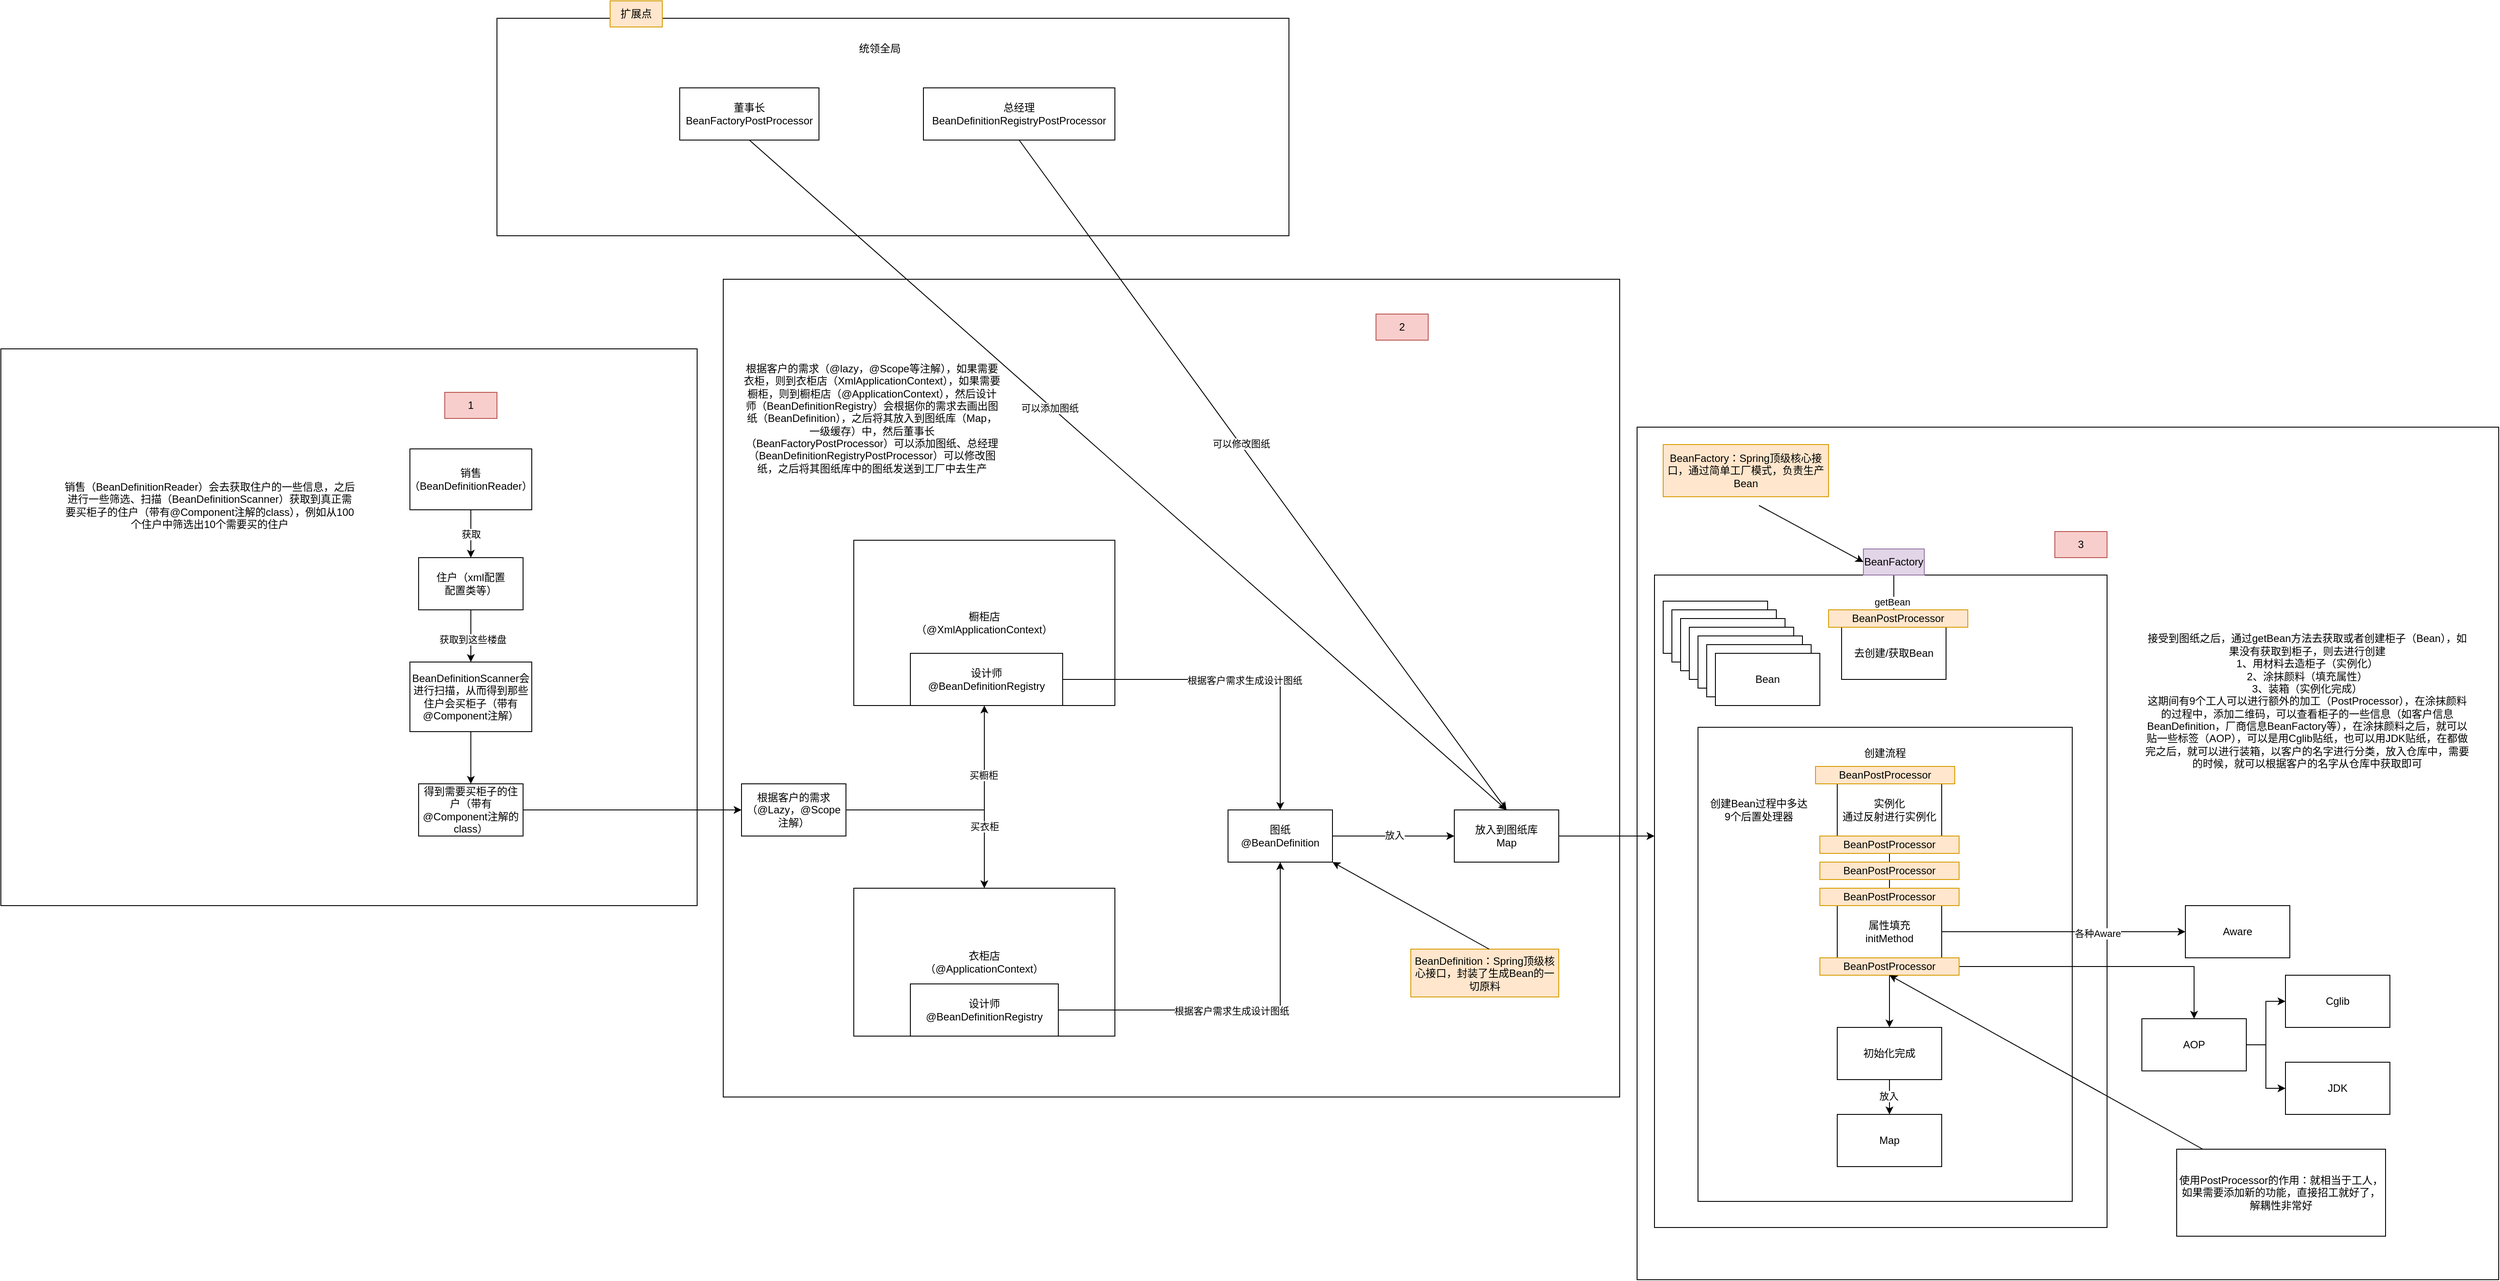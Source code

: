 <mxfile version="15.6.1" type="github">
  <diagram id="xfx5DvELZFT4wy8bLo-e" name="第 1 页">
    <mxGraphModel dx="1426" dy="1963" grid="1" gridSize="10" guides="1" tooltips="1" connect="1" arrows="1" fold="1" page="1" pageScale="1" pageWidth="827" pageHeight="1169" math="0" shadow="0">
      <root>
        <mxCell id="0" />
        <mxCell id="1" parent="0" />
        <mxCell id="1uW27xJzZ47Ek0QODWsl-59" value="" style="rounded=0;whiteSpace=wrap;html=1;" vertex="1" parent="1">
          <mxGeometry x="840" y="-260" width="910" height="250" as="geometry" />
        </mxCell>
        <mxCell id="1uW27xJzZ47Ek0QODWsl-52" value="" style="rounded=0;whiteSpace=wrap;html=1;" vertex="1" parent="1">
          <mxGeometry x="2150" y="210" width="990" height="980" as="geometry" />
        </mxCell>
        <mxCell id="1uW27xJzZ47Ek0QODWsl-15" value="" style="rounded=0;whiteSpace=wrap;html=1;" vertex="1" parent="1">
          <mxGeometry x="1100" y="40" width="1030" height="940" as="geometry" />
        </mxCell>
        <mxCell id="mwWmsGYRI-4Dez6pMQhU-20" value="" style="rounded=0;whiteSpace=wrap;html=1;" parent="1" vertex="1">
          <mxGeometry x="270" y="120" width="800" height="640" as="geometry" />
        </mxCell>
        <mxCell id="mwWmsGYRI-4Dez6pMQhU-5" value="" style="edgeStyle=orthogonalEdgeStyle;rounded=0;orthogonalLoop=1;jettySize=auto;html=1;" parent="1" source="mwWmsGYRI-4Dez6pMQhU-1" target="mwWmsGYRI-4Dez6pMQhU-4" edge="1">
          <mxGeometry relative="1" as="geometry" />
        </mxCell>
        <mxCell id="mwWmsGYRI-4Dez6pMQhU-6" value="获取到这些楼盘" style="edgeLabel;html=1;align=center;verticalAlign=middle;resizable=0;points=[];" parent="mwWmsGYRI-4Dez6pMQhU-5" vertex="1" connectable="0">
          <mxGeometry x="0.133" y="2" relative="1" as="geometry">
            <mxPoint as="offset" />
          </mxGeometry>
        </mxCell>
        <mxCell id="mwWmsGYRI-4Dez6pMQhU-1" value="住户（xml配置&lt;br&gt;配置类等）" style="rounded=0;whiteSpace=wrap;html=1;" parent="1" vertex="1">
          <mxGeometry x="750" y="360" width="120" height="60" as="geometry" />
        </mxCell>
        <mxCell id="mwWmsGYRI-4Dez6pMQhU-3" value="获取" style="edgeStyle=orthogonalEdgeStyle;rounded=0;orthogonalLoop=1;jettySize=auto;html=1;" parent="1" source="mwWmsGYRI-4Dez6pMQhU-2" target="mwWmsGYRI-4Dez6pMQhU-1" edge="1">
          <mxGeometry relative="1" as="geometry" />
        </mxCell>
        <mxCell id="mwWmsGYRI-4Dez6pMQhU-2" value="销售（BeanDefinitionReader）" style="rounded=0;whiteSpace=wrap;html=1;" parent="1" vertex="1">
          <mxGeometry x="740" y="235" width="140" height="70" as="geometry" />
        </mxCell>
        <mxCell id="mwWmsGYRI-4Dez6pMQhU-8" value="" style="edgeStyle=orthogonalEdgeStyle;rounded=0;orthogonalLoop=1;jettySize=auto;html=1;" parent="1" source="mwWmsGYRI-4Dez6pMQhU-4" target="mwWmsGYRI-4Dez6pMQhU-7" edge="1">
          <mxGeometry relative="1" as="geometry" />
        </mxCell>
        <mxCell id="mwWmsGYRI-4Dez6pMQhU-4" value="BeanDefinitionScanner会进行扫描，从而得到那些住户会买柜子（带有@Component注解）" style="rounded=0;whiteSpace=wrap;html=1;" parent="1" vertex="1">
          <mxGeometry x="740" y="480" width="140" height="80" as="geometry" />
        </mxCell>
        <mxCell id="mwWmsGYRI-4Dez6pMQhU-13" value="" style="edgeStyle=orthogonalEdgeStyle;rounded=0;orthogonalLoop=1;jettySize=auto;html=1;" parent="1" source="mwWmsGYRI-4Dez6pMQhU-7" target="mwWmsGYRI-4Dez6pMQhU-12" edge="1">
          <mxGeometry relative="1" as="geometry" />
        </mxCell>
        <mxCell id="mwWmsGYRI-4Dez6pMQhU-7" value="得到需要买柜子的住户（带有@Component注解的class）" style="rounded=0;whiteSpace=wrap;html=1;" parent="1" vertex="1">
          <mxGeometry x="750" y="620" width="120" height="60" as="geometry" />
        </mxCell>
        <mxCell id="mwWmsGYRI-4Dez6pMQhU-10" value="销售（BeanDefinitionReader）会去获取住户的一些信息，之后进行一些筛选、扫描（BeanDefinitionScanner）获取到真正需要买柜子的住户（带有@Component注解的class），例如从100个住户中筛选出10个需要买的住户" style="text;html=1;strokeColor=none;fillColor=none;align=center;verticalAlign=middle;whiteSpace=wrap;rounded=0;" parent="1" vertex="1">
          <mxGeometry x="340" y="220" width="340" height="160" as="geometry" />
        </mxCell>
        <mxCell id="mwWmsGYRI-4Dez6pMQhU-11" value="1" style="text;html=1;strokeColor=#b85450;fillColor=#f8cecc;align=center;verticalAlign=middle;whiteSpace=wrap;rounded=0;" parent="1" vertex="1">
          <mxGeometry x="780" y="170" width="60" height="30" as="geometry" />
        </mxCell>
        <mxCell id="mwWmsGYRI-4Dez6pMQhU-15" value="" style="edgeStyle=orthogonalEdgeStyle;rounded=0;orthogonalLoop=1;jettySize=auto;html=1;" parent="1" source="mwWmsGYRI-4Dez6pMQhU-12" target="mwWmsGYRI-4Dez6pMQhU-14" edge="1">
          <mxGeometry relative="1" as="geometry" />
        </mxCell>
        <mxCell id="mwWmsGYRI-4Dez6pMQhU-18" value="买橱柜" style="edgeLabel;html=1;align=center;verticalAlign=middle;resizable=0;points=[];" parent="mwWmsGYRI-4Dez6pMQhU-15" vertex="1" connectable="0">
          <mxGeometry x="0.425" y="1" relative="1" as="geometry">
            <mxPoint as="offset" />
          </mxGeometry>
        </mxCell>
        <mxCell id="mwWmsGYRI-4Dez6pMQhU-17" value="" style="edgeStyle=orthogonalEdgeStyle;rounded=0;orthogonalLoop=1;jettySize=auto;html=1;" parent="1" source="mwWmsGYRI-4Dez6pMQhU-12" target="mwWmsGYRI-4Dez6pMQhU-16" edge="1">
          <mxGeometry relative="1" as="geometry" />
        </mxCell>
        <mxCell id="mwWmsGYRI-4Dez6pMQhU-19" value="买衣柜" style="edgeLabel;html=1;align=center;verticalAlign=middle;resizable=0;points=[];" parent="mwWmsGYRI-4Dez6pMQhU-17" vertex="1" connectable="0">
          <mxGeometry x="0.427" relative="1" as="geometry">
            <mxPoint as="offset" />
          </mxGeometry>
        </mxCell>
        <mxCell id="mwWmsGYRI-4Dez6pMQhU-12" value="根据客户的需求&lt;br&gt;（@Lazy，@Scope注解）" style="rounded=0;whiteSpace=wrap;html=1;" parent="1" vertex="1">
          <mxGeometry x="1121" y="620" width="120" height="60" as="geometry" />
        </mxCell>
        <mxCell id="mwWmsGYRI-4Dez6pMQhU-14" value="橱柜店&lt;br&gt;（@XmlApplicationContext）" style="whiteSpace=wrap;html=1;rounded=0;" parent="1" vertex="1">
          <mxGeometry x="1250" y="340" width="300" height="190" as="geometry" />
        </mxCell>
        <mxCell id="mwWmsGYRI-4Dez6pMQhU-16" value="衣柜店&lt;br&gt;（@ApplicationContext）" style="whiteSpace=wrap;html=1;rounded=0;" parent="1" vertex="1">
          <mxGeometry x="1250" y="740" width="300" height="170" as="geometry" />
        </mxCell>
        <mxCell id="mwWmsGYRI-4Dez6pMQhU-24" value="" style="edgeStyle=orthogonalEdgeStyle;rounded=0;orthogonalLoop=1;jettySize=auto;html=1;" parent="1" source="mwWmsGYRI-4Dez6pMQhU-21" target="mwWmsGYRI-4Dez6pMQhU-23" edge="1">
          <mxGeometry relative="1" as="geometry" />
        </mxCell>
        <mxCell id="mwWmsGYRI-4Dez6pMQhU-27" value="根据客户需求生成设计图纸" style="edgeLabel;html=1;align=center;verticalAlign=middle;resizable=0;points=[];" parent="mwWmsGYRI-4Dez6pMQhU-24" vertex="1" connectable="0">
          <mxGeometry x="0.043" y="-1" relative="1" as="geometry">
            <mxPoint as="offset" />
          </mxGeometry>
        </mxCell>
        <mxCell id="mwWmsGYRI-4Dez6pMQhU-21" value="设计师&lt;br&gt;@BeanDefinitionRegistry" style="rounded=0;whiteSpace=wrap;html=1;" parent="1" vertex="1">
          <mxGeometry x="1315" y="470" width="175" height="60" as="geometry" />
        </mxCell>
        <mxCell id="mwWmsGYRI-4Dez6pMQhU-22" value="设计师&lt;br&gt;@BeanDefinitionRegistry" style="rounded=0;whiteSpace=wrap;html=1;" parent="1" vertex="1">
          <mxGeometry x="1315" y="850" width="170" height="60" as="geometry" />
        </mxCell>
        <mxCell id="1uW27xJzZ47Ek0QODWsl-4" value="" style="edgeStyle=orthogonalEdgeStyle;rounded=0;orthogonalLoop=1;jettySize=auto;html=1;" edge="1" parent="1" source="mwWmsGYRI-4Dez6pMQhU-23" target="1uW27xJzZ47Ek0QODWsl-3">
          <mxGeometry relative="1" as="geometry" />
        </mxCell>
        <mxCell id="1uW27xJzZ47Ek0QODWsl-5" value="放入" style="edgeLabel;html=1;align=center;verticalAlign=middle;resizable=0;points=[];" vertex="1" connectable="0" parent="1uW27xJzZ47Ek0QODWsl-4">
          <mxGeometry x="0.014" y="1" relative="1" as="geometry">
            <mxPoint as="offset" />
          </mxGeometry>
        </mxCell>
        <mxCell id="mwWmsGYRI-4Dez6pMQhU-23" value="图纸&lt;br&gt;@BeanDefinition" style="whiteSpace=wrap;html=1;rounded=0;" parent="1" vertex="1">
          <mxGeometry x="1680" y="650" width="120" height="60" as="geometry" />
        </mxCell>
        <mxCell id="mwWmsGYRI-4Dez6pMQhU-25" value="" style="endArrow=classic;html=1;rounded=0;entryX=0.5;entryY=1;entryDx=0;entryDy=0;exitX=1;exitY=0.5;exitDx=0;exitDy=0;" parent="1" source="mwWmsGYRI-4Dez6pMQhU-22" target="mwWmsGYRI-4Dez6pMQhU-23" edge="1">
          <mxGeometry width="50" height="50" relative="1" as="geometry">
            <mxPoint x="1180" y="630" as="sourcePoint" />
            <mxPoint x="1230" y="580" as="targetPoint" />
            <Array as="points">
              <mxPoint x="1740" y="880" />
            </Array>
          </mxGeometry>
        </mxCell>
        <mxCell id="mwWmsGYRI-4Dez6pMQhU-26" value="根据客户需求生成设计图纸" style="edgeLabel;html=1;align=center;verticalAlign=middle;resizable=0;points=[];" parent="mwWmsGYRI-4Dez6pMQhU-25" vertex="1" connectable="0">
          <mxGeometry x="-0.064" y="-1" relative="1" as="geometry">
            <mxPoint as="offset" />
          </mxGeometry>
        </mxCell>
        <mxCell id="1uW27xJzZ47Ek0QODWsl-1" value="董事长&lt;br&gt;BeanFactoryPostProcessor" style="rounded=0;whiteSpace=wrap;html=1;" vertex="1" parent="1">
          <mxGeometry x="1050" y="-180" width="160" height="60" as="geometry" />
        </mxCell>
        <mxCell id="1uW27xJzZ47Ek0QODWsl-2" value="总经理&lt;br&gt;BeanDefinitionRegistryPostProcessor" style="rounded=0;whiteSpace=wrap;html=1;" vertex="1" parent="1">
          <mxGeometry x="1330" y="-180" width="220" height="60" as="geometry" />
        </mxCell>
        <mxCell id="1uW27xJzZ47Ek0QODWsl-3" value="放入到图纸库&lt;br&gt;Map" style="whiteSpace=wrap;html=1;rounded=0;" vertex="1" parent="1">
          <mxGeometry x="1940" y="650" width="120" height="60" as="geometry" />
        </mxCell>
        <mxCell id="1uW27xJzZ47Ek0QODWsl-6" value="" style="endArrow=classic;html=1;rounded=0;entryX=0.5;entryY=0;entryDx=0;entryDy=0;exitX=0.5;exitY=1;exitDx=0;exitDy=0;" edge="1" parent="1" source="1uW27xJzZ47Ek0QODWsl-1" target="1uW27xJzZ47Ek0QODWsl-3">
          <mxGeometry width="50" height="50" relative="1" as="geometry">
            <mxPoint x="1520" y="390" as="sourcePoint" />
            <mxPoint x="1570" y="340" as="targetPoint" />
          </mxGeometry>
        </mxCell>
        <mxCell id="1uW27xJzZ47Ek0QODWsl-8" value="可以添加图纸" style="edgeLabel;html=1;align=center;verticalAlign=middle;resizable=0;points=[];" vertex="1" connectable="0" parent="1uW27xJzZ47Ek0QODWsl-6">
          <mxGeometry x="-0.204" y="-2" relative="1" as="geometry">
            <mxPoint as="offset" />
          </mxGeometry>
        </mxCell>
        <mxCell id="1uW27xJzZ47Ek0QODWsl-7" value="" style="endArrow=classic;html=1;rounded=0;exitX=0.5;exitY=1;exitDx=0;exitDy=0;" edge="1" parent="1" source="1uW27xJzZ47Ek0QODWsl-2">
          <mxGeometry width="50" height="50" relative="1" as="geometry">
            <mxPoint x="1520" y="390" as="sourcePoint" />
            <mxPoint x="2000" y="650" as="targetPoint" />
          </mxGeometry>
        </mxCell>
        <mxCell id="1uW27xJzZ47Ek0QODWsl-9" value="可以修改图纸" style="edgeLabel;html=1;align=center;verticalAlign=middle;resizable=0;points=[];" vertex="1" connectable="0" parent="1uW27xJzZ47Ek0QODWsl-7">
          <mxGeometry x="-0.092" y="1" relative="1" as="geometry">
            <mxPoint as="offset" />
          </mxGeometry>
        </mxCell>
        <mxCell id="1uW27xJzZ47Ek0QODWsl-10" value="" style="rounded=0;whiteSpace=wrap;html=1;" vertex="1" parent="1">
          <mxGeometry x="2170" y="380" width="520" height="750" as="geometry" />
        </mxCell>
        <mxCell id="1uW27xJzZ47Ek0QODWsl-11" value="" style="endArrow=classic;html=1;rounded=0;exitX=1;exitY=0.5;exitDx=0;exitDy=0;" edge="1" parent="1" source="1uW27xJzZ47Ek0QODWsl-3">
          <mxGeometry width="50" height="50" relative="1" as="geometry">
            <mxPoint x="2120" y="730" as="sourcePoint" />
            <mxPoint x="2170" y="680" as="targetPoint" />
          </mxGeometry>
        </mxCell>
        <mxCell id="1uW27xJzZ47Ek0QODWsl-19" value="" style="edgeStyle=orthogonalEdgeStyle;rounded=0;orthogonalLoop=1;jettySize=auto;html=1;" edge="1" parent="1" source="1uW27xJzZ47Ek0QODWsl-14" target="1uW27xJzZ47Ek0QODWsl-18">
          <mxGeometry relative="1" as="geometry" />
        </mxCell>
        <mxCell id="1uW27xJzZ47Ek0QODWsl-20" value="getBean" style="edgeLabel;html=1;align=center;verticalAlign=middle;resizable=0;points=[];" vertex="1" connectable="0" parent="1uW27xJzZ47Ek0QODWsl-19">
          <mxGeometry x="0.033" y="-2" relative="1" as="geometry">
            <mxPoint as="offset" />
          </mxGeometry>
        </mxCell>
        <mxCell id="1uW27xJzZ47Ek0QODWsl-14" value="BeanFactory" style="text;html=1;strokeColor=#9673a6;fillColor=#e1d5e7;align=center;verticalAlign=middle;whiteSpace=wrap;rounded=0;" vertex="1" parent="1">
          <mxGeometry x="2410" y="350" width="70" height="30" as="geometry" />
        </mxCell>
        <mxCell id="1uW27xJzZ47Ek0QODWsl-16" value="根据客户的需求（@lazy，@Scope等注解），如果需要衣柜，则到衣柜店（XmlApplicationContext），如果需要橱柜，则到橱柜店（@ApplicationContext），然后设计师（BeanDefinitionRegistry）会根据你的需求去画出图纸（BeanDefinition），之后将其放入到图纸库（Map，一级缓存）中，然后董事长（BeanFactoryPostProcessor）可以添加图纸、总经理（BeanDefinitionRegistryPostProcessor）可以修改图纸，之后将其图纸库中的图纸发送到工厂中去生产" style="text;html=1;strokeColor=none;fillColor=none;align=center;verticalAlign=middle;whiteSpace=wrap;rounded=0;" vertex="1" parent="1">
          <mxGeometry x="1121" y="80" width="300" height="240" as="geometry" />
        </mxCell>
        <mxCell id="1uW27xJzZ47Ek0QODWsl-17" value="2" style="text;html=1;strokeColor=#b85450;fillColor=#f8cecc;align=center;verticalAlign=middle;whiteSpace=wrap;rounded=0;" vertex="1" parent="1">
          <mxGeometry x="1850" y="80" width="60" height="30" as="geometry" />
        </mxCell>
        <mxCell id="1uW27xJzZ47Ek0QODWsl-18" value="去创建/获取Bean" style="whiteSpace=wrap;html=1;rounded=0;" vertex="1" parent="1">
          <mxGeometry x="2385" y="440" width="120" height="60" as="geometry" />
        </mxCell>
        <mxCell id="1uW27xJzZ47Ek0QODWsl-21" value="Bean" style="rounded=0;whiteSpace=wrap;html=1;" vertex="1" parent="1">
          <mxGeometry x="2180" y="410" width="120" height="60" as="geometry" />
        </mxCell>
        <mxCell id="1uW27xJzZ47Ek0QODWsl-22" value="Bean" style="rounded=0;whiteSpace=wrap;html=1;" vertex="1" parent="1">
          <mxGeometry x="2190" y="420" width="120" height="60" as="geometry" />
        </mxCell>
        <mxCell id="1uW27xJzZ47Ek0QODWsl-23" value="Bean" style="rounded=0;whiteSpace=wrap;html=1;" vertex="1" parent="1">
          <mxGeometry x="2200" y="430" width="120" height="60" as="geometry" />
        </mxCell>
        <mxCell id="1uW27xJzZ47Ek0QODWsl-24" value="Bean" style="rounded=0;whiteSpace=wrap;html=1;" vertex="1" parent="1">
          <mxGeometry x="2210" y="440" width="120" height="60" as="geometry" />
        </mxCell>
        <mxCell id="1uW27xJzZ47Ek0QODWsl-25" value="Bean" style="rounded=0;whiteSpace=wrap;html=1;" vertex="1" parent="1">
          <mxGeometry x="2220" y="450" width="120" height="60" as="geometry" />
        </mxCell>
        <mxCell id="1uW27xJzZ47Ek0QODWsl-26" value="Bean" style="rounded=0;whiteSpace=wrap;html=1;" vertex="1" parent="1">
          <mxGeometry x="2230" y="460" width="120" height="60" as="geometry" />
        </mxCell>
        <mxCell id="1uW27xJzZ47Ek0QODWsl-27" value="Bean" style="rounded=0;whiteSpace=wrap;html=1;" vertex="1" parent="1">
          <mxGeometry x="2240" y="470" width="120" height="60" as="geometry" />
        </mxCell>
        <mxCell id="1uW27xJzZ47Ek0QODWsl-28" value="" style="rounded=0;whiteSpace=wrap;html=1;" vertex="1" parent="1">
          <mxGeometry x="2220" y="555" width="430" height="545" as="geometry" />
        </mxCell>
        <mxCell id="1uW27xJzZ47Ek0QODWsl-29" value="创建流程" style="text;html=1;strokeColor=none;fillColor=none;align=center;verticalAlign=middle;whiteSpace=wrap;rounded=0;" vertex="1" parent="1">
          <mxGeometry x="2405" y="570" width="60" height="30" as="geometry" />
        </mxCell>
        <mxCell id="1uW27xJzZ47Ek0QODWsl-33" value="" style="edgeStyle=orthogonalEdgeStyle;rounded=0;orthogonalLoop=1;jettySize=auto;html=1;" edge="1" parent="1" source="1uW27xJzZ47Ek0QODWsl-30" target="1uW27xJzZ47Ek0QODWsl-32">
          <mxGeometry relative="1" as="geometry" />
        </mxCell>
        <mxCell id="1uW27xJzZ47Ek0QODWsl-30" value="实例化&lt;br&gt;通过反射进行实例化" style="rounded=0;whiteSpace=wrap;html=1;" vertex="1" parent="1">
          <mxGeometry x="2380" y="620" width="120" height="60" as="geometry" />
        </mxCell>
        <mxCell id="1uW27xJzZ47Ek0QODWsl-35" value="" style="edgeStyle=orthogonalEdgeStyle;rounded=0;orthogonalLoop=1;jettySize=auto;html=1;" edge="1" parent="1" source="1uW27xJzZ47Ek0QODWsl-32" target="1uW27xJzZ47Ek0QODWsl-34">
          <mxGeometry relative="1" as="geometry" />
        </mxCell>
        <mxCell id="1uW27xJzZ47Ek0QODWsl-37" value="" style="edgeStyle=orthogonalEdgeStyle;rounded=0;orthogonalLoop=1;jettySize=auto;html=1;" edge="1" parent="1" source="1uW27xJzZ47Ek0QODWsl-32" target="1uW27xJzZ47Ek0QODWsl-36">
          <mxGeometry relative="1" as="geometry" />
        </mxCell>
        <mxCell id="1uW27xJzZ47Ek0QODWsl-38" value="各种Aware" style="edgeLabel;html=1;align=center;verticalAlign=middle;resizable=0;points=[];" vertex="1" connectable="0" parent="1uW27xJzZ47Ek0QODWsl-37">
          <mxGeometry x="0.279" y="-2" relative="1" as="geometry">
            <mxPoint as="offset" />
          </mxGeometry>
        </mxCell>
        <mxCell id="1uW27xJzZ47Ek0QODWsl-32" value="属性填充&lt;br&gt;initMethod" style="rounded=0;whiteSpace=wrap;html=1;" vertex="1" parent="1">
          <mxGeometry x="2380" y="760" width="120" height="60" as="geometry" />
        </mxCell>
        <mxCell id="1uW27xJzZ47Ek0QODWsl-56" value="" style="edgeStyle=orthogonalEdgeStyle;rounded=0;orthogonalLoop=1;jettySize=auto;html=1;" edge="1" parent="1" source="1uW27xJzZ47Ek0QODWsl-34" target="1uW27xJzZ47Ek0QODWsl-55">
          <mxGeometry relative="1" as="geometry" />
        </mxCell>
        <mxCell id="1uW27xJzZ47Ek0QODWsl-58" value="放入" style="edgeLabel;html=1;align=center;verticalAlign=middle;resizable=0;points=[];" vertex="1" connectable="0" parent="1uW27xJzZ47Ek0QODWsl-56">
          <mxGeometry x="-0.05" y="-1" relative="1" as="geometry">
            <mxPoint as="offset" />
          </mxGeometry>
        </mxCell>
        <mxCell id="1uW27xJzZ47Ek0QODWsl-34" value="初始化完成" style="rounded=0;whiteSpace=wrap;html=1;" vertex="1" parent="1">
          <mxGeometry x="2380" y="900" width="120" height="60" as="geometry" />
        </mxCell>
        <mxCell id="1uW27xJzZ47Ek0QODWsl-36" value="Aware" style="whiteSpace=wrap;html=1;rounded=0;" vertex="1" parent="1">
          <mxGeometry x="2780" y="760" width="120" height="60" as="geometry" />
        </mxCell>
        <mxCell id="1uW27xJzZ47Ek0QODWsl-41" value="" style="edgeStyle=orthogonalEdgeStyle;rounded=0;orthogonalLoop=1;jettySize=auto;html=1;" edge="1" parent="1" source="1uW27xJzZ47Ek0QODWsl-39" target="1uW27xJzZ47Ek0QODWsl-40">
          <mxGeometry relative="1" as="geometry" />
        </mxCell>
        <mxCell id="1uW27xJzZ47Ek0QODWsl-39" value="BeanPostProcessor" style="rounded=0;whiteSpace=wrap;html=1;fillColor=#ffe6cc;strokeColor=#d79b00;" vertex="1" parent="1">
          <mxGeometry x="2360" y="820" width="160" height="20" as="geometry" />
        </mxCell>
        <mxCell id="1uW27xJzZ47Ek0QODWsl-43" value="" style="edgeStyle=orthogonalEdgeStyle;rounded=0;orthogonalLoop=1;jettySize=auto;html=1;" edge="1" parent="1" source="1uW27xJzZ47Ek0QODWsl-40" target="1uW27xJzZ47Ek0QODWsl-42">
          <mxGeometry relative="1" as="geometry" />
        </mxCell>
        <mxCell id="1uW27xJzZ47Ek0QODWsl-45" value="" style="edgeStyle=orthogonalEdgeStyle;rounded=0;orthogonalLoop=1;jettySize=auto;html=1;" edge="1" parent="1" source="1uW27xJzZ47Ek0QODWsl-40" target="1uW27xJzZ47Ek0QODWsl-44">
          <mxGeometry relative="1" as="geometry" />
        </mxCell>
        <mxCell id="1uW27xJzZ47Ek0QODWsl-40" value="AOP" style="whiteSpace=wrap;html=1;rounded=0;" vertex="1" parent="1">
          <mxGeometry x="2730" y="890" width="120" height="60" as="geometry" />
        </mxCell>
        <mxCell id="1uW27xJzZ47Ek0QODWsl-42" value="Cglib" style="whiteSpace=wrap;html=1;rounded=0;" vertex="1" parent="1">
          <mxGeometry x="2895" y="840" width="120" height="60" as="geometry" />
        </mxCell>
        <mxCell id="1uW27xJzZ47Ek0QODWsl-44" value="JDK" style="whiteSpace=wrap;html=1;rounded=0;" vertex="1" parent="1">
          <mxGeometry x="2895" y="940" width="120" height="60" as="geometry" />
        </mxCell>
        <mxCell id="1uW27xJzZ47Ek0QODWsl-46" value="BeanPostProcessor" style="rounded=0;whiteSpace=wrap;html=1;fillColor=#ffe6cc;strokeColor=#d79b00;" vertex="1" parent="1">
          <mxGeometry x="2370" y="420" width="160" height="20" as="geometry" />
        </mxCell>
        <mxCell id="1uW27xJzZ47Ek0QODWsl-47" value="BeanPostProcessor" style="rounded=0;whiteSpace=wrap;html=1;fillColor=#ffe6cc;strokeColor=#d79b00;" vertex="1" parent="1">
          <mxGeometry x="2355" y="600" width="160" height="20" as="geometry" />
        </mxCell>
        <mxCell id="1uW27xJzZ47Ek0QODWsl-48" value="BeanPostProcessor" style="rounded=0;whiteSpace=wrap;html=1;fillColor=#ffe6cc;strokeColor=#d79b00;" vertex="1" parent="1">
          <mxGeometry x="2360" y="680" width="160" height="20" as="geometry" />
        </mxCell>
        <mxCell id="1uW27xJzZ47Ek0QODWsl-49" value="BeanPostProcessor" style="rounded=0;whiteSpace=wrap;html=1;fillColor=#ffe6cc;strokeColor=#d79b00;" vertex="1" parent="1">
          <mxGeometry x="2360" y="710" width="160" height="20" as="geometry" />
        </mxCell>
        <mxCell id="1uW27xJzZ47Ek0QODWsl-50" value="BeanPostProcessor" style="rounded=0;whiteSpace=wrap;html=1;fillColor=#ffe6cc;strokeColor=#d79b00;" vertex="1" parent="1">
          <mxGeometry x="2360" y="740" width="160" height="20" as="geometry" />
        </mxCell>
        <mxCell id="1uW27xJzZ47Ek0QODWsl-51" value="创建Bean过程中多达9个后置处理器" style="text;html=1;strokeColor=none;fillColor=none;align=center;verticalAlign=middle;whiteSpace=wrap;rounded=0;" vertex="1" parent="1">
          <mxGeometry x="2230" y="635" width="120" height="30" as="geometry" />
        </mxCell>
        <mxCell id="1uW27xJzZ47Ek0QODWsl-53" value="3" style="text;html=1;strokeColor=#b85450;fillColor=#f8cecc;align=center;verticalAlign=middle;whiteSpace=wrap;rounded=0;" vertex="1" parent="1">
          <mxGeometry x="2630" y="330" width="60" height="30" as="geometry" />
        </mxCell>
        <mxCell id="1uW27xJzZ47Ek0QODWsl-54" value="接受到图纸之后，通过getBean方法去获取或者创建柜子（Bean），如果没有获取到柜子，则去进行创建&lt;br&gt;1、用材料去造柜子（实例化）&lt;br&gt;2、涂抹颜料（填充属性）&lt;br&gt;3、装箱（实例化完成）&lt;br&gt;这期间有9个工人可以进行额外的加工（PostProcessor），在涂抹颜料的过程中，添加二维码，可以查看柜子的一些信息（如客户信息BeanDefinition，厂商信息BeanFactory等），在涂抹颜料之后，就可以贴一些标签（AOP），可以是用Cglib贴纸，也可以用JDK贴纸，在都做完之后，就可以进行装箱，以客户的名字进行分类，放入仓库中，需要的时候，就可以根据客户的名字从仓库中获取即可" style="text;html=1;strokeColor=none;fillColor=none;align=center;verticalAlign=middle;whiteSpace=wrap;rounded=0;" vertex="1" parent="1">
          <mxGeometry x="2730" y="415" width="380" height="220" as="geometry" />
        </mxCell>
        <mxCell id="1uW27xJzZ47Ek0QODWsl-55" value="Map" style="rounded=0;whiteSpace=wrap;html=1;" vertex="1" parent="1">
          <mxGeometry x="2380" y="1000" width="120" height="60" as="geometry" />
        </mxCell>
        <mxCell id="1uW27xJzZ47Ek0QODWsl-60" value="统领全局" style="text;html=1;strokeColor=none;fillColor=none;align=center;verticalAlign=middle;whiteSpace=wrap;rounded=0;" vertex="1" parent="1">
          <mxGeometry x="1250" y="-240" width="60" height="30" as="geometry" />
        </mxCell>
        <mxCell id="1uW27xJzZ47Ek0QODWsl-61" value="使用PostProcessor的作用：就相当于工人，如果需要添加新的功能，直接招工就好了，解耦性非常好" style="rounded=0;whiteSpace=wrap;html=1;" vertex="1" parent="1">
          <mxGeometry x="2770" y="1040" width="240" height="100" as="geometry" />
        </mxCell>
        <mxCell id="1uW27xJzZ47Ek0QODWsl-63" value="" style="endArrow=classic;html=1;rounded=0;entryX=0.5;entryY=1;entryDx=0;entryDy=0;" edge="1" parent="1" source="1uW27xJzZ47Ek0QODWsl-61" target="1uW27xJzZ47Ek0QODWsl-39">
          <mxGeometry width="50" height="50" relative="1" as="geometry">
            <mxPoint x="2890" y="1019.289" as="sourcePoint" />
            <mxPoint x="2890" y="969.289" as="targetPoint" />
          </mxGeometry>
        </mxCell>
        <mxCell id="1uW27xJzZ47Ek0QODWsl-64" value="BeanDefinition：Spring顶级核心接口，封装了生成Bean的一切原料" style="text;html=1;strokeColor=#d79b00;fillColor=#ffe6cc;align=center;verticalAlign=middle;whiteSpace=wrap;rounded=0;" vertex="1" parent="1">
          <mxGeometry x="1890" y="810" width="170" height="55" as="geometry" />
        </mxCell>
        <mxCell id="1uW27xJzZ47Ek0QODWsl-67" value="" style="endArrow=classic;html=1;rounded=0;entryX=1;entryY=1;entryDx=0;entryDy=0;" edge="1" parent="1" target="mwWmsGYRI-4Dez6pMQhU-23">
          <mxGeometry width="50" height="50" relative="1" as="geometry">
            <mxPoint x="1980" y="810" as="sourcePoint" />
            <mxPoint x="2020" y="760" as="targetPoint" />
          </mxGeometry>
        </mxCell>
        <mxCell id="1uW27xJzZ47Ek0QODWsl-68" value="BeanFactory：Spring顶级核心接口，通过简单工厂模式，负责生产Bean" style="rounded=0;whiteSpace=wrap;html=1;fillColor=#ffe6cc;strokeColor=#d79b00;" vertex="1" parent="1">
          <mxGeometry x="2180" y="230" width="190" height="60" as="geometry" />
        </mxCell>
        <mxCell id="1uW27xJzZ47Ek0QODWsl-69" value="" style="endArrow=classic;html=1;rounded=0;entryX=0;entryY=0.5;entryDx=0;entryDy=0;" edge="1" parent="1" target="1uW27xJzZ47Ek0QODWsl-14">
          <mxGeometry width="50" height="50" relative="1" as="geometry">
            <mxPoint x="2290" y="300" as="sourcePoint" />
            <mxPoint x="2340" y="250" as="targetPoint" />
          </mxGeometry>
        </mxCell>
        <mxCell id="1uW27xJzZ47Ek0QODWsl-72" value="扩展点" style="text;html=1;strokeColor=#d79b00;fillColor=#ffe6cc;align=center;verticalAlign=middle;whiteSpace=wrap;rounded=0;" vertex="1" parent="1">
          <mxGeometry x="970" y="-280" width="60" height="30" as="geometry" />
        </mxCell>
      </root>
    </mxGraphModel>
  </diagram>
</mxfile>
